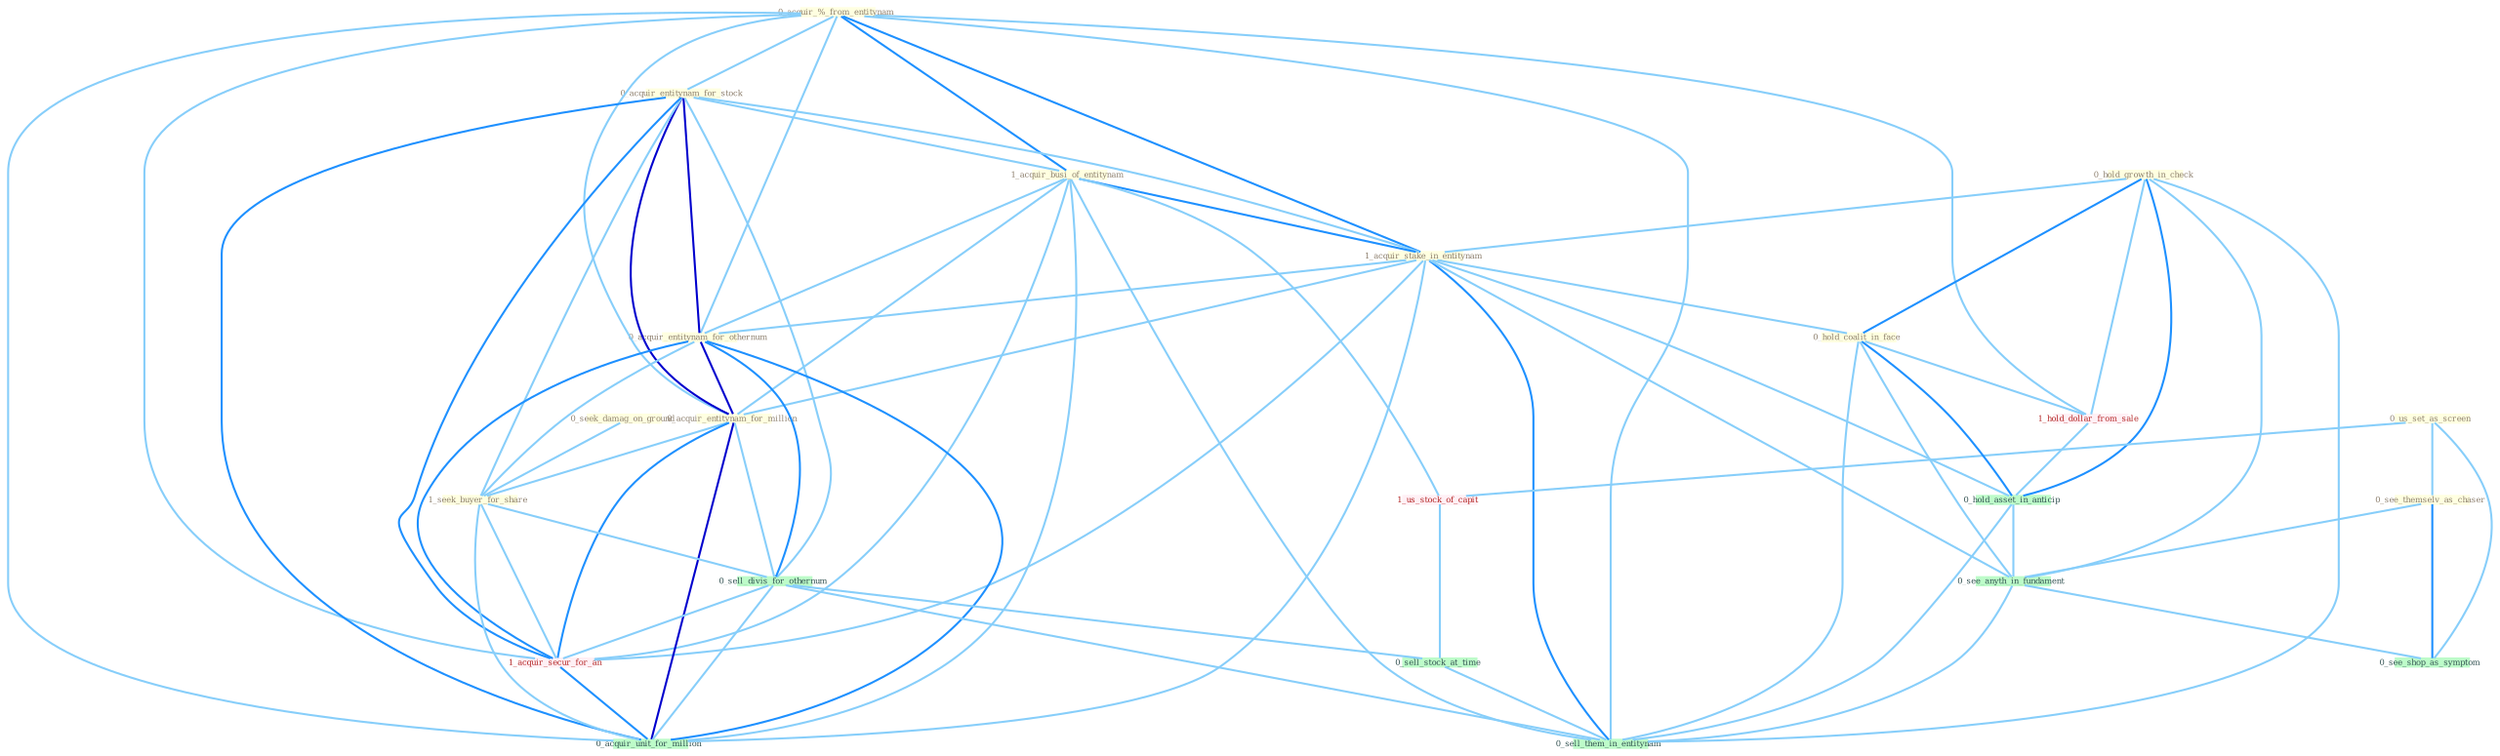 Graph G{ 
    node
    [shape=polygon,style=filled,width=.5,height=.06,color="#BDFCC9",fixedsize=true,fontsize=4,
    fontcolor="#2f4f4f"];
    {node
    [color="#ffffe0", fontcolor="#8b7d6b"] "0_acquir_%_from_entitynam " "0_acquir_entitynam_for_stock " "0_hold_growth_in_check " "0_seek_damag_on_ground " "1_acquir_busi_of_entitynam " "1_acquir_stake_in_entitynam " "0_us_set_as_screen " "0_see_themselv_as_chaser " "0_acquir_entitynam_for_othernum " "0_acquir_entitynam_for_million " "1_seek_buyer_for_share " "0_hold_coalit_in_face "}
{node [color="#fff0f5", fontcolor="#b22222"] "1_acquir_secur_for_an " "1_us_stock_of_capit " "1_hold_dollar_from_sale "}
edge [color="#B0E2FF"];

	"0_acquir_%_from_entitynam " -- "0_acquir_entitynam_for_stock " [w="1", color="#87cefa" ];
	"0_acquir_%_from_entitynam " -- "1_acquir_busi_of_entitynam " [w="2", color="#1e90ff" , len=0.8];
	"0_acquir_%_from_entitynam " -- "1_acquir_stake_in_entitynam " [w="2", color="#1e90ff" , len=0.8];
	"0_acquir_%_from_entitynam " -- "0_acquir_entitynam_for_othernum " [w="1", color="#87cefa" ];
	"0_acquir_%_from_entitynam " -- "0_acquir_entitynam_for_million " [w="1", color="#87cefa" ];
	"0_acquir_%_from_entitynam " -- "1_acquir_secur_for_an " [w="1", color="#87cefa" ];
	"0_acquir_%_from_entitynam " -- "1_hold_dollar_from_sale " [w="1", color="#87cefa" ];
	"0_acquir_%_from_entitynam " -- "0_acquir_unit_for_million " [w="1", color="#87cefa" ];
	"0_acquir_%_from_entitynam " -- "0_sell_them_in_entitynam " [w="1", color="#87cefa" ];
	"0_acquir_entitynam_for_stock " -- "1_acquir_busi_of_entitynam " [w="1", color="#87cefa" ];
	"0_acquir_entitynam_for_stock " -- "1_acquir_stake_in_entitynam " [w="1", color="#87cefa" ];
	"0_acquir_entitynam_for_stock " -- "0_acquir_entitynam_for_othernum " [w="3", color="#0000cd" , len=0.6];
	"0_acquir_entitynam_for_stock " -- "0_acquir_entitynam_for_million " [w="3", color="#0000cd" , len=0.6];
	"0_acquir_entitynam_for_stock " -- "1_seek_buyer_for_share " [w="1", color="#87cefa" ];
	"0_acquir_entitynam_for_stock " -- "0_sell_divis_for_othernum " [w="1", color="#87cefa" ];
	"0_acquir_entitynam_for_stock " -- "1_acquir_secur_for_an " [w="2", color="#1e90ff" , len=0.8];
	"0_acquir_entitynam_for_stock " -- "0_acquir_unit_for_million " [w="2", color="#1e90ff" , len=0.8];
	"0_hold_growth_in_check " -- "1_acquir_stake_in_entitynam " [w="1", color="#87cefa" ];
	"0_hold_growth_in_check " -- "0_hold_coalit_in_face " [w="2", color="#1e90ff" , len=0.8];
	"0_hold_growth_in_check " -- "1_hold_dollar_from_sale " [w="1", color="#87cefa" ];
	"0_hold_growth_in_check " -- "0_hold_asset_in_anticip " [w="2", color="#1e90ff" , len=0.8];
	"0_hold_growth_in_check " -- "0_see_anyth_in_fundament " [w="1", color="#87cefa" ];
	"0_hold_growth_in_check " -- "0_sell_them_in_entitynam " [w="1", color="#87cefa" ];
	"0_seek_damag_on_ground " -- "1_seek_buyer_for_share " [w="1", color="#87cefa" ];
	"1_acquir_busi_of_entitynam " -- "1_acquir_stake_in_entitynam " [w="2", color="#1e90ff" , len=0.8];
	"1_acquir_busi_of_entitynam " -- "0_acquir_entitynam_for_othernum " [w="1", color="#87cefa" ];
	"1_acquir_busi_of_entitynam " -- "0_acquir_entitynam_for_million " [w="1", color="#87cefa" ];
	"1_acquir_busi_of_entitynam " -- "1_acquir_secur_for_an " [w="1", color="#87cefa" ];
	"1_acquir_busi_of_entitynam " -- "1_us_stock_of_capit " [w="1", color="#87cefa" ];
	"1_acquir_busi_of_entitynam " -- "0_acquir_unit_for_million " [w="1", color="#87cefa" ];
	"1_acquir_busi_of_entitynam " -- "0_sell_them_in_entitynam " [w="1", color="#87cefa" ];
	"1_acquir_stake_in_entitynam " -- "0_acquir_entitynam_for_othernum " [w="1", color="#87cefa" ];
	"1_acquir_stake_in_entitynam " -- "0_acquir_entitynam_for_million " [w="1", color="#87cefa" ];
	"1_acquir_stake_in_entitynam " -- "0_hold_coalit_in_face " [w="1", color="#87cefa" ];
	"1_acquir_stake_in_entitynam " -- "1_acquir_secur_for_an " [w="1", color="#87cefa" ];
	"1_acquir_stake_in_entitynam " -- "0_hold_asset_in_anticip " [w="1", color="#87cefa" ];
	"1_acquir_stake_in_entitynam " -- "0_see_anyth_in_fundament " [w="1", color="#87cefa" ];
	"1_acquir_stake_in_entitynam " -- "0_acquir_unit_for_million " [w="1", color="#87cefa" ];
	"1_acquir_stake_in_entitynam " -- "0_sell_them_in_entitynam " [w="2", color="#1e90ff" , len=0.8];
	"0_us_set_as_screen " -- "0_see_themselv_as_chaser " [w="1", color="#87cefa" ];
	"0_us_set_as_screen " -- "1_us_stock_of_capit " [w="1", color="#87cefa" ];
	"0_us_set_as_screen " -- "0_see_shop_as_symptom " [w="1", color="#87cefa" ];
	"0_see_themselv_as_chaser " -- "0_see_anyth_in_fundament " [w="1", color="#87cefa" ];
	"0_see_themselv_as_chaser " -- "0_see_shop_as_symptom " [w="2", color="#1e90ff" , len=0.8];
	"0_acquir_entitynam_for_othernum " -- "0_acquir_entitynam_for_million " [w="3", color="#0000cd" , len=0.6];
	"0_acquir_entitynam_for_othernum " -- "1_seek_buyer_for_share " [w="1", color="#87cefa" ];
	"0_acquir_entitynam_for_othernum " -- "0_sell_divis_for_othernum " [w="2", color="#1e90ff" , len=0.8];
	"0_acquir_entitynam_for_othernum " -- "1_acquir_secur_for_an " [w="2", color="#1e90ff" , len=0.8];
	"0_acquir_entitynam_for_othernum " -- "0_acquir_unit_for_million " [w="2", color="#1e90ff" , len=0.8];
	"0_acquir_entitynam_for_million " -- "1_seek_buyer_for_share " [w="1", color="#87cefa" ];
	"0_acquir_entitynam_for_million " -- "0_sell_divis_for_othernum " [w="1", color="#87cefa" ];
	"0_acquir_entitynam_for_million " -- "1_acquir_secur_for_an " [w="2", color="#1e90ff" , len=0.8];
	"0_acquir_entitynam_for_million " -- "0_acquir_unit_for_million " [w="3", color="#0000cd" , len=0.6];
	"1_seek_buyer_for_share " -- "0_sell_divis_for_othernum " [w="1", color="#87cefa" ];
	"1_seek_buyer_for_share " -- "1_acquir_secur_for_an " [w="1", color="#87cefa" ];
	"1_seek_buyer_for_share " -- "0_acquir_unit_for_million " [w="1", color="#87cefa" ];
	"0_hold_coalit_in_face " -- "1_hold_dollar_from_sale " [w="1", color="#87cefa" ];
	"0_hold_coalit_in_face " -- "0_hold_asset_in_anticip " [w="2", color="#1e90ff" , len=0.8];
	"0_hold_coalit_in_face " -- "0_see_anyth_in_fundament " [w="1", color="#87cefa" ];
	"0_hold_coalit_in_face " -- "0_sell_them_in_entitynam " [w="1", color="#87cefa" ];
	"0_sell_divis_for_othernum " -- "1_acquir_secur_for_an " [w="1", color="#87cefa" ];
	"0_sell_divis_for_othernum " -- "0_sell_stock_at_time " [w="1", color="#87cefa" ];
	"0_sell_divis_for_othernum " -- "0_acquir_unit_for_million " [w="1", color="#87cefa" ];
	"0_sell_divis_for_othernum " -- "0_sell_them_in_entitynam " [w="1", color="#87cefa" ];
	"1_acquir_secur_for_an " -- "0_acquir_unit_for_million " [w="2", color="#1e90ff" , len=0.8];
	"1_us_stock_of_capit " -- "0_sell_stock_at_time " [w="1", color="#87cefa" ];
	"1_hold_dollar_from_sale " -- "0_hold_asset_in_anticip " [w="1", color="#87cefa" ];
	"0_hold_asset_in_anticip " -- "0_see_anyth_in_fundament " [w="1", color="#87cefa" ];
	"0_hold_asset_in_anticip " -- "0_sell_them_in_entitynam " [w="1", color="#87cefa" ];
	"0_sell_stock_at_time " -- "0_sell_them_in_entitynam " [w="1", color="#87cefa" ];
	"0_see_anyth_in_fundament " -- "0_see_shop_as_symptom " [w="1", color="#87cefa" ];
	"0_see_anyth_in_fundament " -- "0_sell_them_in_entitynam " [w="1", color="#87cefa" ];
}